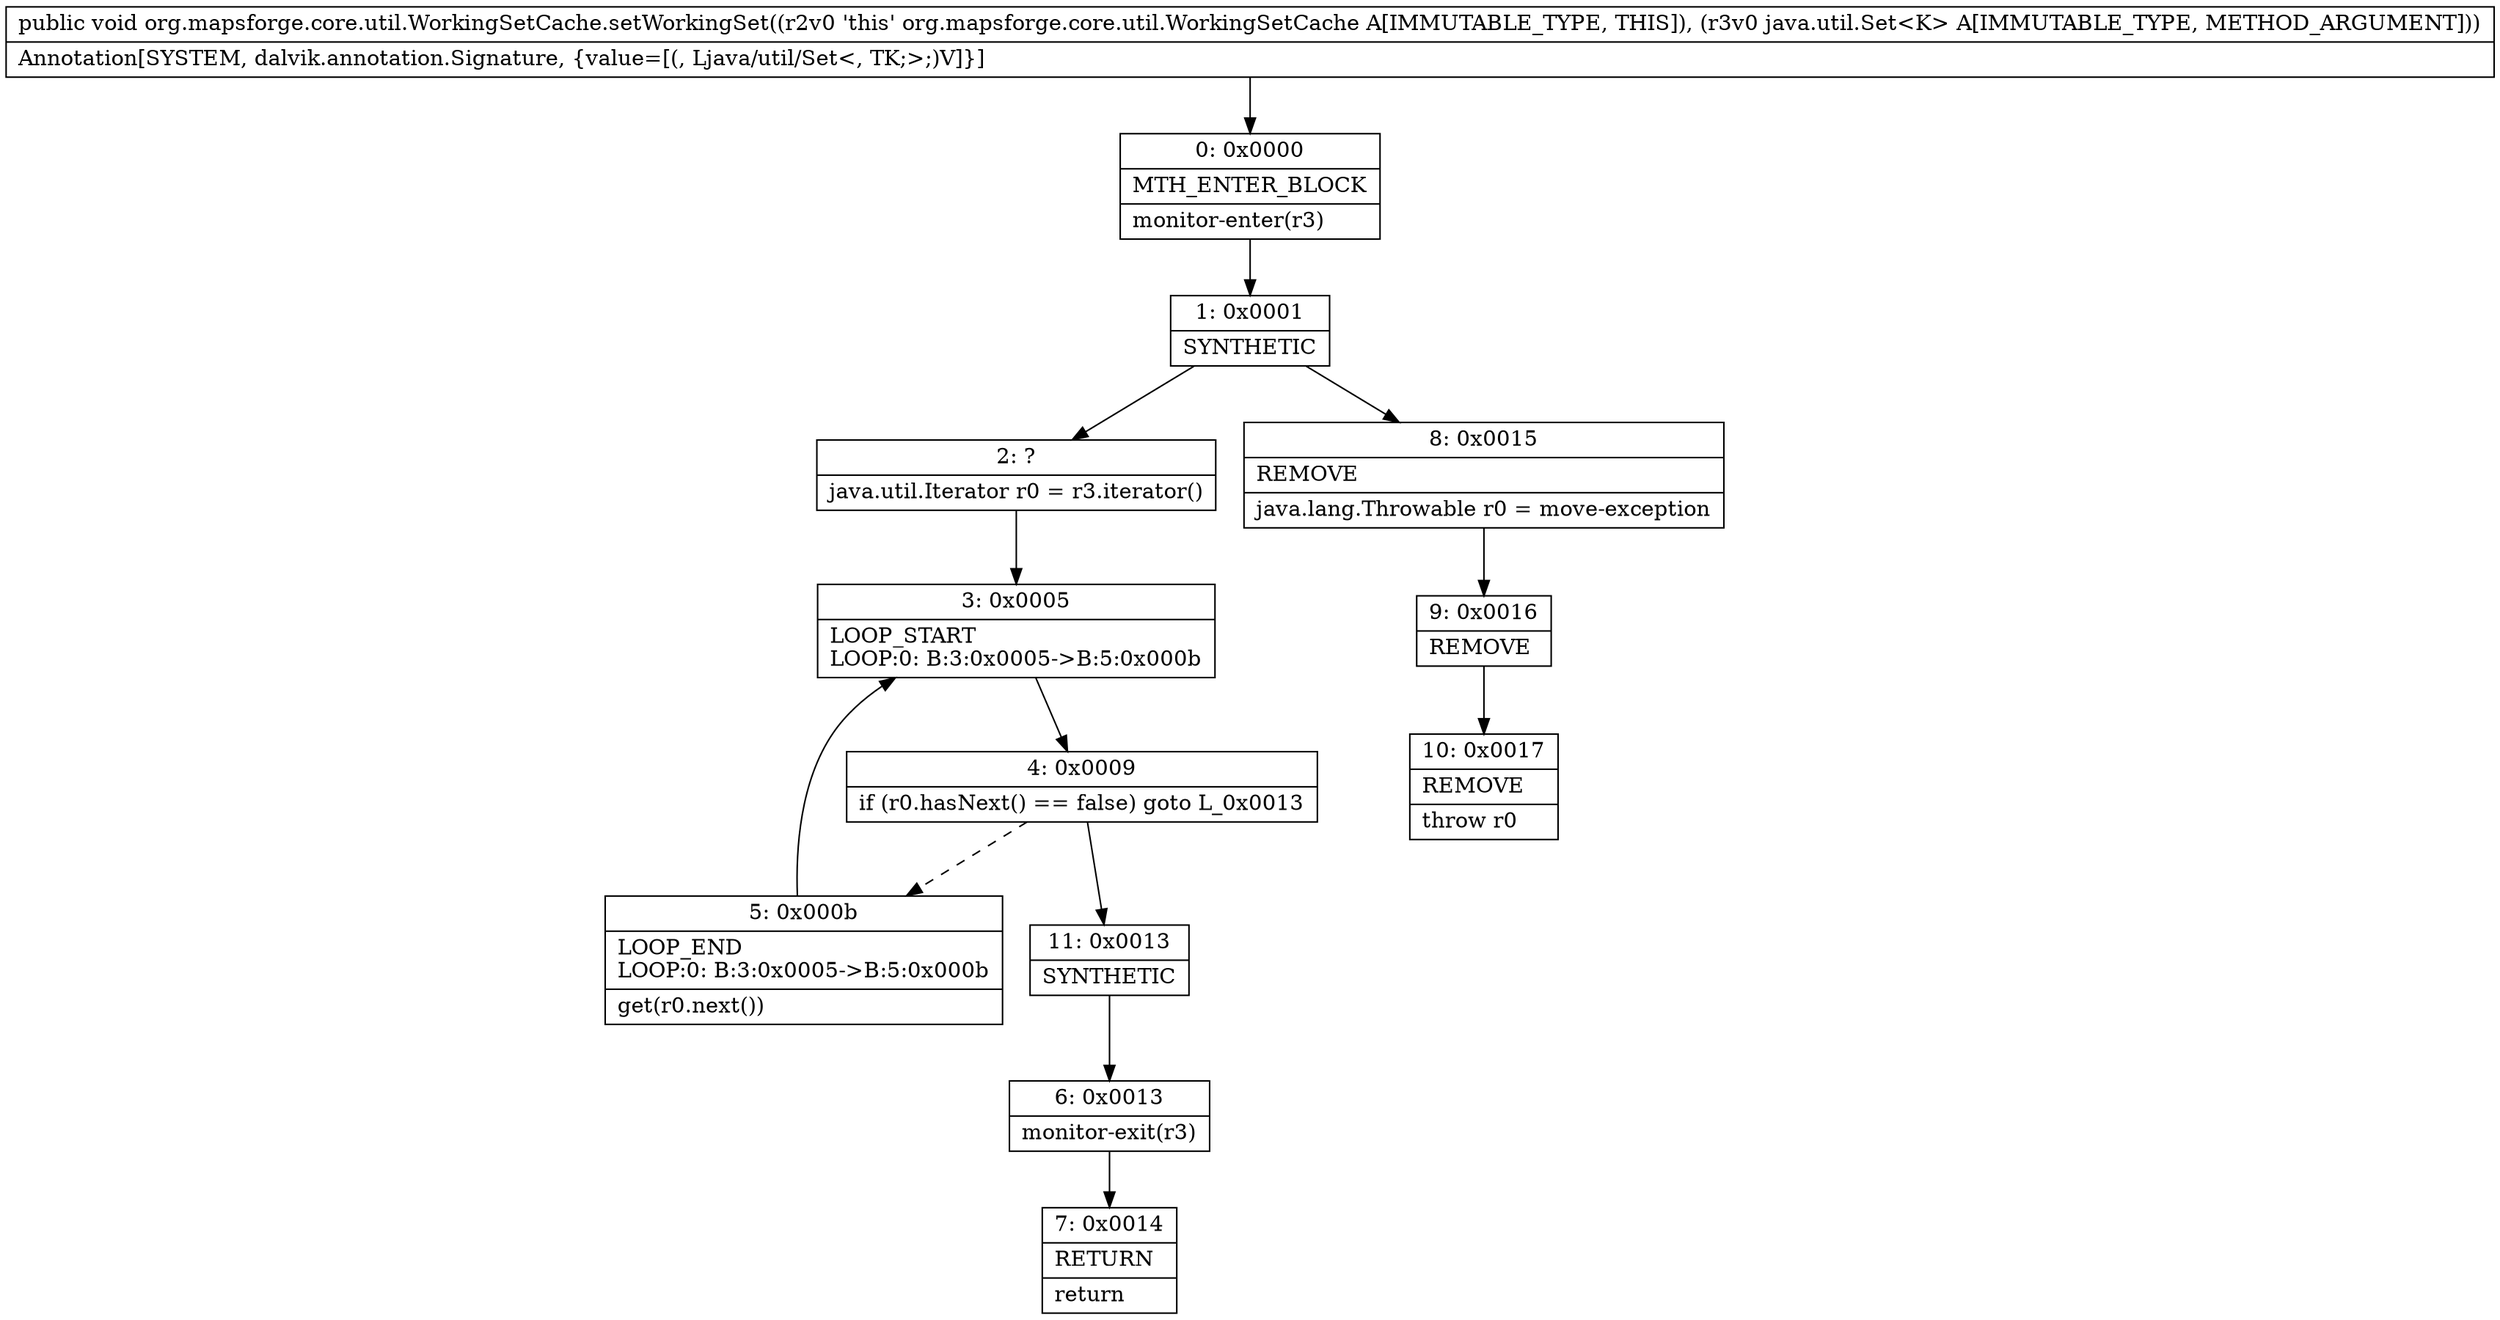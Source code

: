 digraph "CFG fororg.mapsforge.core.util.WorkingSetCache.setWorkingSet(Ljava\/util\/Set;)V" {
Node_0 [shape=record,label="{0\:\ 0x0000|MTH_ENTER_BLOCK\l|monitor\-enter(r3)\l}"];
Node_1 [shape=record,label="{1\:\ 0x0001|SYNTHETIC\l}"];
Node_2 [shape=record,label="{2\:\ ?|java.util.Iterator r0 = r3.iterator()\l}"];
Node_3 [shape=record,label="{3\:\ 0x0005|LOOP_START\lLOOP:0: B:3:0x0005\-\>B:5:0x000b\l}"];
Node_4 [shape=record,label="{4\:\ 0x0009|if (r0.hasNext() == false) goto L_0x0013\l}"];
Node_5 [shape=record,label="{5\:\ 0x000b|LOOP_END\lLOOP:0: B:3:0x0005\-\>B:5:0x000b\l|get(r0.next())\l}"];
Node_6 [shape=record,label="{6\:\ 0x0013|monitor\-exit(r3)\l}"];
Node_7 [shape=record,label="{7\:\ 0x0014|RETURN\l|return\l}"];
Node_8 [shape=record,label="{8\:\ 0x0015|REMOVE\l|java.lang.Throwable r0 = move\-exception\l}"];
Node_9 [shape=record,label="{9\:\ 0x0016|REMOVE\l}"];
Node_10 [shape=record,label="{10\:\ 0x0017|REMOVE\l|throw r0\l}"];
Node_11 [shape=record,label="{11\:\ 0x0013|SYNTHETIC\l}"];
MethodNode[shape=record,label="{public void org.mapsforge.core.util.WorkingSetCache.setWorkingSet((r2v0 'this' org.mapsforge.core.util.WorkingSetCache A[IMMUTABLE_TYPE, THIS]), (r3v0 java.util.Set\<K\> A[IMMUTABLE_TYPE, METHOD_ARGUMENT]))  | Annotation[SYSTEM, dalvik.annotation.Signature, \{value=[(, Ljava\/util\/Set\<, TK;\>;)V]\}]\l}"];
MethodNode -> Node_0;
Node_0 -> Node_1;
Node_1 -> Node_2;
Node_1 -> Node_8;
Node_2 -> Node_3;
Node_3 -> Node_4;
Node_4 -> Node_5[style=dashed];
Node_4 -> Node_11;
Node_5 -> Node_3;
Node_6 -> Node_7;
Node_8 -> Node_9;
Node_9 -> Node_10;
Node_11 -> Node_6;
}

